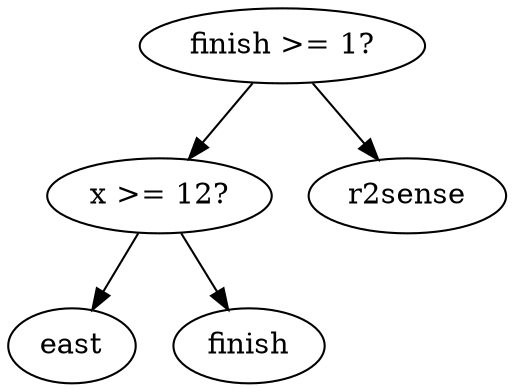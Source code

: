 digraph tree {
    "0x0" [label="finish >= 1?"];
    "0x1" [label="x >= 12?"];
    "0x2" [label="east"];
    "0x3" [label="finish"];
    "0x4" [label="r2sense"];
    "0x0" -> "0x1";
    "0x0" -> "0x4";
    "0x1" -> "0x2";
    "0x1" -> "0x3";
}
